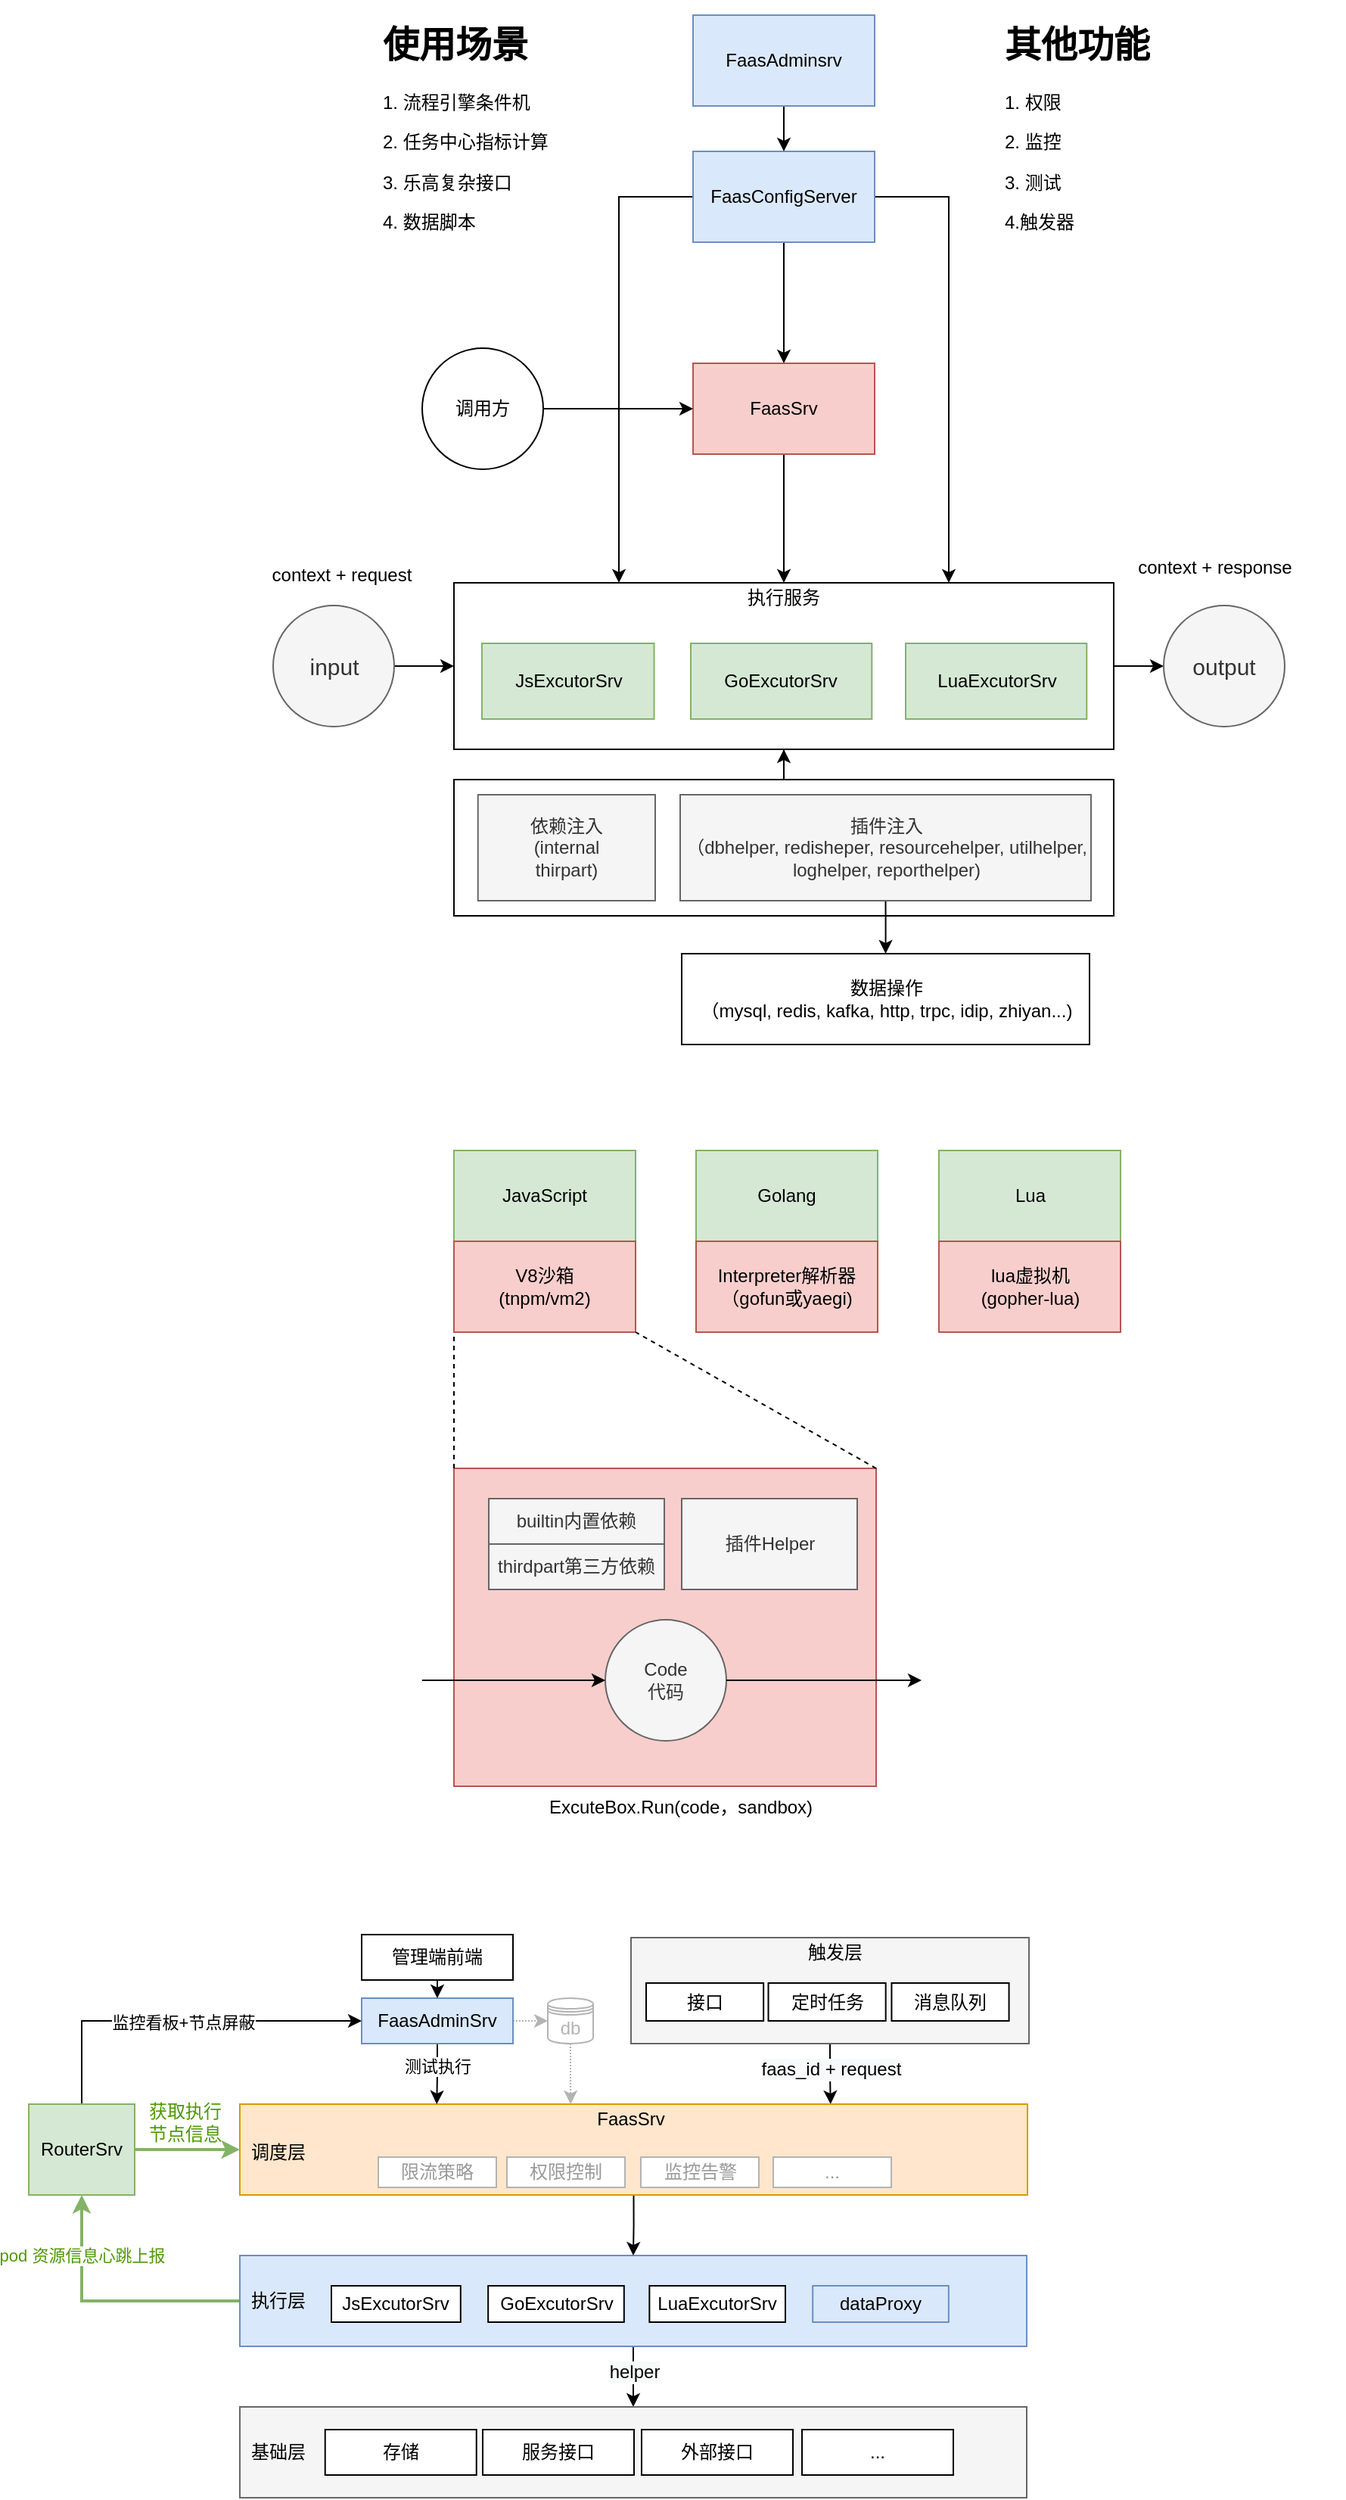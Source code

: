 <mxfile version="14.4.9" type="github">
  <diagram id="OLWQJMdd0GZBQvJl7Ah5" name="第 1 页">
    <mxGraphModel dx="981" dy="526" grid="1" gridSize="10" guides="1" tooltips="1" connect="1" arrows="1" fold="1" page="1" pageScale="1" pageWidth="827" pageHeight="1169" math="0" shadow="0">
      <root>
        <mxCell id="0" />
        <mxCell id="1" parent="0" />
        <mxCell id="CMRHBEQEcgiSeav-4flf-11" style="edgeStyle=orthogonalEdgeStyle;rounded=0;orthogonalLoop=1;jettySize=auto;html=1;exitX=1;exitY=0.5;exitDx=0;exitDy=0;" parent="1" source="CMRHBEQEcgiSeav-4flf-7" target="UxoHD04tg5Q-O8OyDqUi-3" edge="1">
          <mxGeometry relative="1" as="geometry" />
        </mxCell>
        <mxCell id="CMRHBEQEcgiSeav-4flf-7" value="" style="rounded=0;whiteSpace=wrap;html=1;" parent="1" vertex="1">
          <mxGeometry x="391" y="935" width="436" height="110" as="geometry" />
        </mxCell>
        <mxCell id="CMRHBEQEcgiSeav-4flf-8" style="edgeStyle=orthogonalEdgeStyle;rounded=0;orthogonalLoop=1;jettySize=auto;html=1;exitX=0.5;exitY=0;exitDx=0;exitDy=0;" parent="1" source="CMRHBEQEcgiSeav-4flf-6" target="CMRHBEQEcgiSeav-4flf-7" edge="1">
          <mxGeometry relative="1" as="geometry" />
        </mxCell>
        <mxCell id="CMRHBEQEcgiSeav-4flf-6" value="" style="rounded=0;whiteSpace=wrap;html=1;" parent="1" vertex="1">
          <mxGeometry x="391" y="1065" width="436" height="90" as="geometry" />
        </mxCell>
        <mxCell id="CMRHBEQEcgiSeav-4flf-10" style="edgeStyle=orthogonalEdgeStyle;rounded=0;orthogonalLoop=1;jettySize=auto;html=1;exitX=1;exitY=0.5;exitDx=0;exitDy=0;" parent="1" source="UxoHD04tg5Q-O8OyDqUi-2" target="CMRHBEQEcgiSeav-4flf-7" edge="1">
          <mxGeometry relative="1" as="geometry" />
        </mxCell>
        <mxCell id="UxoHD04tg5Q-O8OyDqUi-2" value="input" style="ellipse;whiteSpace=wrap;html=1;aspect=fixed;fontSize=15;fillColor=#f5f5f5;strokeColor=#666666;fontColor=#333333;" parent="1" vertex="1">
          <mxGeometry x="271.5" y="950" width="80" height="80" as="geometry" />
        </mxCell>
        <mxCell id="UxoHD04tg5Q-O8OyDqUi-3" value="output" style="ellipse;whiteSpace=wrap;html=1;aspect=fixed;fontSize=15;fillColor=#f5f5f5;strokeColor=#666666;fontColor=#333333;" parent="1" vertex="1">
          <mxGeometry x="860" y="950" width="80" height="80" as="geometry" />
        </mxCell>
        <mxCell id="UxoHD04tg5Q-O8OyDqUi-17" value="context + request" style="text;html=1;strokeColor=none;fillColor=none;align=center;verticalAlign=middle;whiteSpace=wrap;rounded=0;fontSize=12;" parent="1" vertex="1">
          <mxGeometry x="231.5" y="920" width="170" height="20" as="geometry" />
        </mxCell>
        <mxCell id="UxoHD04tg5Q-O8OyDqUi-18" value="context + response" style="text;html=1;strokeColor=none;fillColor=none;align=center;verticalAlign=middle;whiteSpace=wrap;rounded=0;fontSize=12;" parent="1" vertex="1">
          <mxGeometry x="809.15" y="915" width="170" height="20" as="geometry" />
        </mxCell>
        <mxCell id="CMRHBEQEcgiSeav-4flf-12" style="edgeStyle=orthogonalEdgeStyle;rounded=0;orthogonalLoop=1;jettySize=auto;html=1;exitX=0.5;exitY=1;exitDx=0;exitDy=0;entryX=0.5;entryY=0;entryDx=0;entryDy=0;" parent="1" source="UxoHD04tg5Q-O8OyDqUi-20" target="CMRHBEQEcgiSeav-4flf-9" edge="1">
          <mxGeometry relative="1" as="geometry" />
        </mxCell>
        <mxCell id="UxoHD04tg5Q-O8OyDqUi-20" value="FaasSrv" style="rounded=0;whiteSpace=wrap;html=1;fontSize=12;fillColor=#f8cecc;strokeColor=#b85450;" parent="1" vertex="1">
          <mxGeometry x="549" y="790" width="120" height="60" as="geometry" />
        </mxCell>
        <mxCell id="CMRHBEQEcgiSeav-4flf-15" style="edgeStyle=orthogonalEdgeStyle;rounded=0;orthogonalLoop=1;jettySize=auto;html=1;exitX=0.5;exitY=1;exitDx=0;exitDy=0;" parent="1" source="UxoHD04tg5Q-O8OyDqUi-21" target="UxoHD04tg5Q-O8OyDqUi-20" edge="1">
          <mxGeometry relative="1" as="geometry" />
        </mxCell>
        <mxCell id="CMRHBEQEcgiSeav-4flf-16" style="edgeStyle=orthogonalEdgeStyle;rounded=0;orthogonalLoop=1;jettySize=auto;html=1;exitX=1;exitY=0.5;exitDx=0;exitDy=0;entryX=0.75;entryY=0;entryDx=0;entryDy=0;" parent="1" source="UxoHD04tg5Q-O8OyDqUi-21" target="CMRHBEQEcgiSeav-4flf-7" edge="1">
          <mxGeometry relative="1" as="geometry" />
        </mxCell>
        <mxCell id="CMRHBEQEcgiSeav-4flf-17" style="edgeStyle=orthogonalEdgeStyle;rounded=0;orthogonalLoop=1;jettySize=auto;html=1;exitX=0;exitY=0.5;exitDx=0;exitDy=0;entryX=0.25;entryY=0;entryDx=0;entryDy=0;" parent="1" source="UxoHD04tg5Q-O8OyDqUi-21" target="CMRHBEQEcgiSeav-4flf-7" edge="1">
          <mxGeometry relative="1" as="geometry">
            <Array as="points">
              <mxPoint x="500" y="680" />
            </Array>
          </mxGeometry>
        </mxCell>
        <mxCell id="UxoHD04tg5Q-O8OyDqUi-21" value="FaasConfigServer" style="rounded=0;whiteSpace=wrap;html=1;fontSize=12;fillColor=#dae8fc;strokeColor=#6c8ebf;" parent="1" vertex="1">
          <mxGeometry x="549" y="650" width="120" height="60" as="geometry" />
        </mxCell>
        <mxCell id="CMRHBEQEcgiSeav-4flf-3" value="依赖注入&lt;br&gt;(internal&lt;br&gt;thirpart)" style="rounded=0;whiteSpace=wrap;html=1;fontSize=12;fillColor=#f5f5f5;strokeColor=#666666;fontColor=#333333;" parent="1" vertex="1">
          <mxGeometry x="406.87" y="1075" width="117.13" height="70" as="geometry" />
        </mxCell>
        <mxCell id="CMRHBEQEcgiSeav-4flf-23" style="edgeStyle=orthogonalEdgeStyle;rounded=0;orthogonalLoop=1;jettySize=auto;html=1;exitX=0.5;exitY=1;exitDx=0;exitDy=0;" parent="1" source="CMRHBEQEcgiSeav-4flf-4" target="CMRHBEQEcgiSeav-4flf-22" edge="1">
          <mxGeometry relative="1" as="geometry" />
        </mxCell>
        <mxCell id="CMRHBEQEcgiSeav-4flf-4" value="插件注入&lt;br&gt;（dbhelper, redisheper, resourcehelper, utilhelper, loghelper, reporthelper)" style="rounded=0;whiteSpace=wrap;html=1;fontSize=12;fillColor=#f5f5f5;strokeColor=#666666;fontColor=#333333;" parent="1" vertex="1">
          <mxGeometry x="540.5" y="1075" width="271.5" height="70" as="geometry" />
        </mxCell>
        <mxCell id="UxoHD04tg5Q-O8OyDqUi-5" value="JsExcutorSrv" style="rounded=0;whiteSpace=wrap;html=1;fillColor=#d5e8d4;strokeColor=#82b366;" parent="1" vertex="1">
          <mxGeometry x="409.5" y="975" width="113.763" height="50" as="geometry" />
        </mxCell>
        <mxCell id="CMRHBEQEcgiSeav-4flf-1" value="GoExcutorSrv" style="rounded=0;whiteSpace=wrap;html=1;fillColor=#d5e8d4;strokeColor=#82b366;" parent="1" vertex="1">
          <mxGeometry x="547.498" y="975" width="119.648" height="50" as="geometry" />
        </mxCell>
        <mxCell id="CMRHBEQEcgiSeav-4flf-2" value="LuaExcutorSrv" style="rounded=0;whiteSpace=wrap;html=1;fillColor=#d5e8d4;strokeColor=#82b366;" parent="1" vertex="1">
          <mxGeometry x="689.502" y="975" width="119.648" height="50" as="geometry" />
        </mxCell>
        <mxCell id="CMRHBEQEcgiSeav-4flf-9" value="执行服务" style="text;html=1;strokeColor=none;fillColor=none;align=center;verticalAlign=middle;whiteSpace=wrap;rounded=0;" parent="1" vertex="1">
          <mxGeometry x="584" y="935" width="50" height="20" as="geometry" />
        </mxCell>
        <mxCell id="CMRHBEQEcgiSeav-4flf-19" style="edgeStyle=orthogonalEdgeStyle;rounded=0;orthogonalLoop=1;jettySize=auto;html=1;exitX=0.5;exitY=1;exitDx=0;exitDy=0;" parent="1" source="CMRHBEQEcgiSeav-4flf-18" target="UxoHD04tg5Q-O8OyDqUi-21" edge="1">
          <mxGeometry relative="1" as="geometry" />
        </mxCell>
        <mxCell id="CMRHBEQEcgiSeav-4flf-18" value="FaasAdminsrv" style="rounded=0;whiteSpace=wrap;html=1;fontSize=12;fillColor=#dae8fc;strokeColor=#6c8ebf;" parent="1" vertex="1">
          <mxGeometry x="549" y="560" width="120" height="60" as="geometry" />
        </mxCell>
        <mxCell id="CMRHBEQEcgiSeav-4flf-21" style="edgeStyle=orthogonalEdgeStyle;rounded=0;orthogonalLoop=1;jettySize=auto;html=1;exitX=1;exitY=0.5;exitDx=0;exitDy=0;" parent="1" source="CMRHBEQEcgiSeav-4flf-20" target="UxoHD04tg5Q-O8OyDqUi-20" edge="1">
          <mxGeometry relative="1" as="geometry" />
        </mxCell>
        <mxCell id="CMRHBEQEcgiSeav-4flf-20" value="调用方" style="ellipse;whiteSpace=wrap;html=1;aspect=fixed;" parent="1" vertex="1">
          <mxGeometry x="370" y="780" width="80" height="80" as="geometry" />
        </mxCell>
        <mxCell id="CMRHBEQEcgiSeav-4flf-22" value="数据操作&lt;br&gt;（mysql, redis, kafka, http, trpc, idip, zhiyan...)" style="rounded=0;whiteSpace=wrap;html=1;" parent="1" vertex="1">
          <mxGeometry x="541.5" y="1180" width="269.5" height="60" as="geometry" />
        </mxCell>
        <mxCell id="pfZ5TkLtPLS2MDY2k81m-2" value="JavaScript" style="rounded=0;whiteSpace=wrap;html=1;fillColor=#d5e8d4;strokeColor=#82b366;" parent="1" vertex="1">
          <mxGeometry x="391" y="1310" width="120" height="60" as="geometry" />
        </mxCell>
        <mxCell id="pfZ5TkLtPLS2MDY2k81m-4" value="Golang" style="rounded=0;whiteSpace=wrap;html=1;fillColor=#d5e8d4;strokeColor=#82b366;" parent="1" vertex="1">
          <mxGeometry x="551" y="1310" width="120" height="60" as="geometry" />
        </mxCell>
        <mxCell id="pfZ5TkLtPLS2MDY2k81m-6" value="Lua" style="rounded=0;whiteSpace=wrap;html=1;fillColor=#d5e8d4;strokeColor=#82b366;" parent="1" vertex="1">
          <mxGeometry x="711.5" y="1310" width="120" height="60" as="geometry" />
        </mxCell>
        <mxCell id="pfZ5TkLtPLS2MDY2k81m-7" value="" style="group" parent="1" vertex="1" connectable="0">
          <mxGeometry x="391" y="1370" width="440.5" height="60" as="geometry" />
        </mxCell>
        <mxCell id="pfZ5TkLtPLS2MDY2k81m-1" value="V8沙箱&lt;br&gt;(tnpm/vm2)" style="rounded=0;whiteSpace=wrap;html=1;fillColor=#f8cecc;strokeColor=#b85450;" parent="pfZ5TkLtPLS2MDY2k81m-7" vertex="1">
          <mxGeometry width="120" height="60" as="geometry" />
        </mxCell>
        <mxCell id="pfZ5TkLtPLS2MDY2k81m-3" value="Interpreter解析器&lt;br&gt;（gofun或yaegi)" style="rounded=0;whiteSpace=wrap;html=1;fillColor=#f8cecc;strokeColor=#b85450;" parent="pfZ5TkLtPLS2MDY2k81m-7" vertex="1">
          <mxGeometry x="160" width="120" height="60" as="geometry" />
        </mxCell>
        <mxCell id="pfZ5TkLtPLS2MDY2k81m-5" value="lua虚拟机&lt;br&gt;(gopher-lua)" style="rounded=0;whiteSpace=wrap;html=1;fillColor=#f8cecc;strokeColor=#b85450;" parent="pfZ5TkLtPLS2MDY2k81m-7" vertex="1">
          <mxGeometry x="320.5" width="120" height="60" as="geometry" />
        </mxCell>
        <mxCell id="pfZ5TkLtPLS2MDY2k81m-9" value="&lt;h1&gt;其他功能&lt;/h1&gt;&lt;p&gt;1. 权限&lt;/p&gt;&lt;p&gt;2. 监控&lt;/p&gt;&lt;p&gt;3. 测试&lt;/p&gt;&lt;p&gt;4.触发器&lt;/p&gt;" style="text;html=1;strokeColor=none;fillColor=none;spacing=5;spacingTop=-20;whiteSpace=wrap;overflow=hidden;rounded=0;" parent="1" vertex="1">
          <mxGeometry x="750" y="560" width="190" height="150" as="geometry" />
        </mxCell>
        <mxCell id="pfZ5TkLtPLS2MDY2k81m-10" value="&lt;h1&gt;使用场景&lt;/h1&gt;&lt;p&gt;1. 流程引擎条件机&lt;/p&gt;&lt;p&gt;2. 任务中心指标计算&lt;/p&gt;&lt;p&gt;3. 乐高复杂接口&lt;/p&gt;&lt;p&gt;4. 数据脚本&lt;/p&gt;" style="text;html=1;strokeColor=none;fillColor=none;spacing=5;spacingTop=-20;whiteSpace=wrap;overflow=hidden;rounded=0;" parent="1" vertex="1">
          <mxGeometry x="339" y="560" width="149" height="150" as="geometry" />
        </mxCell>
        <mxCell id="pfZ5TkLtPLS2MDY2k81m-12" value="" style="rounded=0;whiteSpace=wrap;html=1;fillColor=#f8cecc;strokeColor=#b85450;" parent="1" vertex="1">
          <mxGeometry x="391" y="1520" width="279" height="210" as="geometry" />
        </mxCell>
        <mxCell id="pfZ5TkLtPLS2MDY2k81m-14" value="ExcuteBox.Run(code，sandbox)" style="text;html=1;strokeColor=none;fillColor=none;align=center;verticalAlign=middle;whiteSpace=wrap;rounded=0;" parent="1" vertex="1">
          <mxGeometry x="450" y="1734" width="182" height="20" as="geometry" />
        </mxCell>
        <mxCell id="pfZ5TkLtPLS2MDY2k81m-15" value="builtin内置依赖" style="rounded=0;whiteSpace=wrap;html=1;fillColor=#f5f5f5;strokeColor=#666666;fontColor=#333333;" parent="1" vertex="1">
          <mxGeometry x="414" y="1540" width="116" height="30" as="geometry" />
        </mxCell>
        <mxCell id="pfZ5TkLtPLS2MDY2k81m-18" value="thirdpart第三方依赖" style="rounded=0;whiteSpace=wrap;html=1;fillColor=#f5f5f5;strokeColor=#666666;fontColor=#333333;" parent="1" vertex="1">
          <mxGeometry x="414" y="1570" width="116" height="30" as="geometry" />
        </mxCell>
        <mxCell id="pfZ5TkLtPLS2MDY2k81m-19" value="插件Helper" style="rounded=0;whiteSpace=wrap;html=1;fillColor=#f5f5f5;strokeColor=#666666;fontColor=#333333;" parent="1" vertex="1">
          <mxGeometry x="541.5" y="1540" width="116" height="60" as="geometry" />
        </mxCell>
        <mxCell id="pfZ5TkLtPLS2MDY2k81m-20" value="Code&lt;br&gt;代码" style="ellipse;whiteSpace=wrap;html=1;aspect=fixed;fillColor=#f5f5f5;strokeColor=#666666;fontColor=#333333;" parent="1" vertex="1">
          <mxGeometry x="491" y="1620" width="80" height="80" as="geometry" />
        </mxCell>
        <mxCell id="pfZ5TkLtPLS2MDY2k81m-21" value="" style="endArrow=classic;html=1;entryX=0;entryY=0.5;entryDx=0;entryDy=0;" parent="1" target="pfZ5TkLtPLS2MDY2k81m-20" edge="1">
          <mxGeometry width="50" height="50" relative="1" as="geometry">
            <mxPoint x="370" y="1660" as="sourcePoint" />
            <mxPoint x="370" y="1650" as="targetPoint" />
          </mxGeometry>
        </mxCell>
        <mxCell id="pfZ5TkLtPLS2MDY2k81m-22" value="" style="endArrow=classic;html=1;exitX=1;exitY=0.5;exitDx=0;exitDy=0;" parent="1" source="pfZ5TkLtPLS2MDY2k81m-20" edge="1">
          <mxGeometry width="50" height="50" relative="1" as="geometry">
            <mxPoint x="680" y="1690" as="sourcePoint" />
            <mxPoint x="700" y="1660" as="targetPoint" />
          </mxGeometry>
        </mxCell>
        <mxCell id="pfZ5TkLtPLS2MDY2k81m-25" value="" style="endArrow=none;dashed=1;html=1;entryX=0;entryY=1;entryDx=0;entryDy=0;exitX=0;exitY=0;exitDx=0;exitDy=0;" parent="1" source="pfZ5TkLtPLS2MDY2k81m-12" target="pfZ5TkLtPLS2MDY2k81m-1" edge="1">
          <mxGeometry width="50" height="50" relative="1" as="geometry">
            <mxPoint x="330" y="1510" as="sourcePoint" />
            <mxPoint x="380" y="1460" as="targetPoint" />
          </mxGeometry>
        </mxCell>
        <mxCell id="pfZ5TkLtPLS2MDY2k81m-26" value="" style="endArrow=none;dashed=1;html=1;entryX=1;entryY=1;entryDx=0;entryDy=0;exitX=1;exitY=0;exitDx=0;exitDy=0;" parent="1" source="pfZ5TkLtPLS2MDY2k81m-12" target="pfZ5TkLtPLS2MDY2k81m-1" edge="1">
          <mxGeometry width="50" height="50" relative="1" as="geometry">
            <mxPoint x="300" y="1530" as="sourcePoint" />
            <mxPoint x="350" y="1480" as="targetPoint" />
          </mxGeometry>
        </mxCell>
        <mxCell id="gpSYbSqz9sT6_d6u6PUT-2" style="edgeStyle=orthogonalEdgeStyle;rounded=0;orthogonalLoop=1;jettySize=auto;html=1;exitX=0.5;exitY=1;exitDx=0;exitDy=0;entryX=0.75;entryY=0;entryDx=0;entryDy=0;" edge="1" parent="1" source="IqT8eU0gc5ELSn8c8THs-1" target="gpSYbSqz9sT6_d6u6PUT-1">
          <mxGeometry relative="1" as="geometry" />
        </mxCell>
        <mxCell id="gpSYbSqz9sT6_d6u6PUT-71" value="&lt;span style=&quot;font-size: 12px ; background-color: rgb(248 , 249 , 250)&quot;&gt;faas_id + request&lt;/span&gt;" style="edgeLabel;html=1;align=center;verticalAlign=middle;resizable=0;points=[];fontColor=#000000;" vertex="1" connectable="0" parent="gpSYbSqz9sT6_d6u6PUT-2">
          <mxGeometry x="-0.191" relative="1" as="geometry">
            <mxPoint as="offset" />
          </mxGeometry>
        </mxCell>
        <mxCell id="IqT8eU0gc5ELSn8c8THs-1" value="" style="rounded=0;whiteSpace=wrap;html=1;fillColor=#f5f5f5;strokeColor=#666666;fontColor=#333333;" parent="1" vertex="1">
          <mxGeometry x="508" y="1830" width="263" height="70" as="geometry" />
        </mxCell>
        <mxCell id="gpSYbSqz9sT6_d6u6PUT-11" style="edgeStyle=orthogonalEdgeStyle;rounded=0;orthogonalLoop=1;jettySize=auto;html=1;exitX=0.5;exitY=1;exitDx=0;exitDy=0;entryX=0.5;entryY=0;entryDx=0;entryDy=0;" edge="1" parent="1" source="IqT8eU0gc5ELSn8c8THs-2" target="IqT8eU0gc5ELSn8c8THs-3">
          <mxGeometry relative="1" as="geometry">
            <Array as="points">
              <mxPoint x="510" y="2120" />
              <mxPoint x="510" y="2120" />
            </Array>
          </mxGeometry>
        </mxCell>
        <mxCell id="gpSYbSqz9sT6_d6u6PUT-72" value="&lt;span style=&quot;font-size: 12px ; background-color: rgb(248 , 249 , 250)&quot;&gt;helper&lt;/span&gt;" style="edgeLabel;html=1;align=center;verticalAlign=middle;resizable=0;points=[];fontColor=#000000;" vertex="1" connectable="0" parent="gpSYbSqz9sT6_d6u6PUT-11">
          <mxGeometry x="-0.156" relative="1" as="geometry">
            <mxPoint as="offset" />
          </mxGeometry>
        </mxCell>
        <mxCell id="gpSYbSqz9sT6_d6u6PUT-46" style="edgeStyle=orthogonalEdgeStyle;rounded=0;orthogonalLoop=1;jettySize=auto;html=1;exitX=0;exitY=0.5;exitDx=0;exitDy=0;fontColor=#999999;fillColor=#d5e8d4;strokeColor=#82b366;strokeWidth=2;" edge="1" parent="1" source="IqT8eU0gc5ELSn8c8THs-2" target="gpSYbSqz9sT6_d6u6PUT-38">
          <mxGeometry relative="1" as="geometry" />
        </mxCell>
        <mxCell id="gpSYbSqz9sT6_d6u6PUT-47" value="&lt;font&gt;pod 资源信息心跳上报&lt;/font&gt;" style="edgeLabel;html=1;align=center;verticalAlign=middle;resizable=0;points=[];fontColor=#4D9900;" vertex="1" connectable="0" parent="gpSYbSqz9sT6_d6u6PUT-46">
          <mxGeometry x="0.28" relative="1" as="geometry">
            <mxPoint y="-23" as="offset" />
          </mxGeometry>
        </mxCell>
        <mxCell id="IqT8eU0gc5ELSn8c8THs-2" value="" style="rounded=0;whiteSpace=wrap;html=1;fillColor=#dae8fc;strokeColor=#6c8ebf;" parent="1" vertex="1">
          <mxGeometry x="249.5" y="2040" width="520" height="60" as="geometry" />
        </mxCell>
        <mxCell id="IqT8eU0gc5ELSn8c8THs-3" value="" style="rounded=0;whiteSpace=wrap;html=1;fillColor=#f5f5f5;strokeColor=#666666;fontColor=#333333;" parent="1" vertex="1">
          <mxGeometry x="249.5" y="2140" width="520" height="60" as="geometry" />
        </mxCell>
        <mxCell id="IqT8eU0gc5ELSn8c8THs-4" value="触发层" style="text;html=1;strokeColor=none;fillColor=none;align=center;verticalAlign=middle;whiteSpace=wrap;rounded=0;" parent="1" vertex="1">
          <mxGeometry x="623" y="1830" width="40" height="20" as="geometry" />
        </mxCell>
        <mxCell id="IqT8eU0gc5ELSn8c8THs-5" value="执行层" style="text;html=1;strokeColor=none;fillColor=none;align=center;verticalAlign=middle;whiteSpace=wrap;rounded=0;" parent="1" vertex="1">
          <mxGeometry x="254.5" y="2060" width="40" height="20" as="geometry" />
        </mxCell>
        <mxCell id="IqT8eU0gc5ELSn8c8THs-6" value="基础层" style="text;html=1;strokeColor=none;fillColor=none;align=center;verticalAlign=middle;whiteSpace=wrap;rounded=0;" parent="1" vertex="1">
          <mxGeometry x="254.5" y="2160" width="40" height="20" as="geometry" />
        </mxCell>
        <mxCell id="IqT8eU0gc5ELSn8c8THs-15" value="" style="group" parent="1" vertex="1" connectable="0">
          <mxGeometry x="310" y="2060" width="300" height="24" as="geometry" />
        </mxCell>
        <mxCell id="IqT8eU0gc5ELSn8c8THs-12" value="JsExcutorSrv" style="rounded=0;whiteSpace=wrap;html=1;" parent="IqT8eU0gc5ELSn8c8THs-15" vertex="1">
          <mxGeometry width="85.397" height="24" as="geometry" />
        </mxCell>
        <mxCell id="IqT8eU0gc5ELSn8c8THs-13" value="GoExcutorSrv" style="rounded=0;whiteSpace=wrap;html=1;" parent="IqT8eU0gc5ELSn8c8THs-15" vertex="1">
          <mxGeometry x="103.589" width="89.814" height="24" as="geometry" />
        </mxCell>
        <mxCell id="IqT8eU0gc5ELSn8c8THs-14" value="LuaExcutorSrv" style="rounded=0;whiteSpace=wrap;html=1;" parent="IqT8eU0gc5ELSn8c8THs-15" vertex="1">
          <mxGeometry x="210.186" width="89.814" height="24" as="geometry" />
        </mxCell>
        <mxCell id="IqT8eU0gc5ELSn8c8THs-17" value="存储" style="rounded=0;whiteSpace=wrap;html=1;" parent="1" vertex="1">
          <mxGeometry x="305.87" y="2155" width="100" height="30" as="geometry" />
        </mxCell>
        <mxCell id="IqT8eU0gc5ELSn8c8THs-18" value="服务接口" style="rounded=0;whiteSpace=wrap;html=1;" parent="1" vertex="1">
          <mxGeometry x="410" y="2155" width="100" height="30" as="geometry" />
        </mxCell>
        <mxCell id="IqT8eU0gc5ELSn8c8THs-19" value="外部接口" style="rounded=0;whiteSpace=wrap;html=1;" parent="1" vertex="1">
          <mxGeometry x="515" y="2155" width="100" height="30" as="geometry" />
        </mxCell>
        <mxCell id="IqT8eU0gc5ELSn8c8THs-20" value="..." style="rounded=0;whiteSpace=wrap;html=1;" parent="1" vertex="1">
          <mxGeometry x="621" y="2155" width="100" height="30" as="geometry" />
        </mxCell>
        <mxCell id="gpSYbSqz9sT6_d6u6PUT-6" style="edgeStyle=orthogonalEdgeStyle;rounded=0;orthogonalLoop=1;jettySize=auto;html=1;exitX=0.5;exitY=1;exitDx=0;exitDy=0;entryX=0.5;entryY=0;entryDx=0;entryDy=0;" edge="1" parent="1" source="gpSYbSqz9sT6_d6u6PUT-1" target="IqT8eU0gc5ELSn8c8THs-2">
          <mxGeometry relative="1" as="geometry" />
        </mxCell>
        <mxCell id="gpSYbSqz9sT6_d6u6PUT-1" value="" style="rounded=0;whiteSpace=wrap;html=1;fillColor=#ffe6cc;strokeColor=#d79b00;" vertex="1" parent="1">
          <mxGeometry x="249.5" y="1940" width="520.5" height="60" as="geometry" />
        </mxCell>
        <mxCell id="gpSYbSqz9sT6_d6u6PUT-17" style="edgeStyle=orthogonalEdgeStyle;rounded=0;orthogonalLoop=1;jettySize=auto;html=1;exitX=0.5;exitY=1;exitDx=0;exitDy=0;entryX=0.25;entryY=0;entryDx=0;entryDy=0;" edge="1" parent="1" source="gpSYbSqz9sT6_d6u6PUT-7" target="gpSYbSqz9sT6_d6u6PUT-1">
          <mxGeometry relative="1" as="geometry" />
        </mxCell>
        <mxCell id="gpSYbSqz9sT6_d6u6PUT-18" value="测试执行" style="edgeLabel;html=1;align=center;verticalAlign=middle;resizable=0;points=[];" vertex="1" connectable="0" parent="gpSYbSqz9sT6_d6u6PUT-17">
          <mxGeometry x="-0.4" relative="1" as="geometry">
            <mxPoint y="3" as="offset" />
          </mxGeometry>
        </mxCell>
        <mxCell id="gpSYbSqz9sT6_d6u6PUT-79" style="edgeStyle=orthogonalEdgeStyle;rounded=0;orthogonalLoop=1;jettySize=auto;html=1;exitX=1;exitY=0.5;exitDx=0;exitDy=0;entryX=0;entryY=0.5;entryDx=0;entryDy=0;strokeWidth=1;fontColor=#4D9900;dashed=1;dashPattern=1 1;strokeColor=#B3B3B3;" edge="1" parent="1" source="gpSYbSqz9sT6_d6u6PUT-7" target="gpSYbSqz9sT6_d6u6PUT-78">
          <mxGeometry relative="1" as="geometry" />
        </mxCell>
        <mxCell id="gpSYbSqz9sT6_d6u6PUT-7" value="FaasAdminSrv" style="rounded=0;whiteSpace=wrap;html=1;fillColor=#dae8fc;strokeColor=#6c8ebf;" vertex="1" parent="1">
          <mxGeometry x="330" y="1870" width="100" height="30" as="geometry" />
        </mxCell>
        <mxCell id="gpSYbSqz9sT6_d6u6PUT-67" style="edgeStyle=orthogonalEdgeStyle;rounded=0;orthogonalLoop=1;jettySize=auto;html=1;exitX=0.5;exitY=1;exitDx=0;exitDy=0;entryX=0.5;entryY=0;entryDx=0;entryDy=0;strokeWidth=1;fontColor=#000000;" edge="1" parent="1" source="gpSYbSqz9sT6_d6u6PUT-8" target="gpSYbSqz9sT6_d6u6PUT-7">
          <mxGeometry relative="1" as="geometry" />
        </mxCell>
        <mxCell id="gpSYbSqz9sT6_d6u6PUT-8" value="管理端前端" style="rounded=0;whiteSpace=wrap;html=1;" vertex="1" parent="1">
          <mxGeometry x="330" y="1828" width="100" height="30" as="geometry" />
        </mxCell>
        <mxCell id="gpSYbSqz9sT6_d6u6PUT-14" value="限流策略" style="rounded=0;whiteSpace=wrap;html=1;fontColor=#999999;strokeColor=#B3B3B3;" vertex="1" parent="1">
          <mxGeometry x="341" y="1975" width="78" height="20" as="geometry" />
        </mxCell>
        <mxCell id="gpSYbSqz9sT6_d6u6PUT-15" value="权限控制" style="rounded=0;whiteSpace=wrap;html=1;fontColor=#999999;strokeColor=#B3B3B3;" vertex="1" parent="1">
          <mxGeometry x="426" y="1975" width="78" height="20" as="geometry" />
        </mxCell>
        <mxCell id="gpSYbSqz9sT6_d6u6PUT-16" value="监控告警" style="rounded=0;whiteSpace=wrap;html=1;fontColor=#999999;strokeColor=#B3B3B3;" vertex="1" parent="1">
          <mxGeometry x="514.5" y="1975" width="78" height="20" as="geometry" />
        </mxCell>
        <mxCell id="gpSYbSqz9sT6_d6u6PUT-19" value="FaasSrv" style="text;html=1;strokeColor=none;fillColor=none;align=center;verticalAlign=middle;whiteSpace=wrap;rounded=0;" vertex="1" parent="1">
          <mxGeometry x="488" y="1940" width="40" height="20" as="geometry" />
        </mxCell>
        <mxCell id="gpSYbSqz9sT6_d6u6PUT-20" value="..." style="rounded=0;whiteSpace=wrap;html=1;fontColor=#999999;strokeColor=#B3B3B3;" vertex="1" parent="1">
          <mxGeometry x="602" y="1975" width="78" height="20" as="geometry" />
        </mxCell>
        <mxCell id="gpSYbSqz9sT6_d6u6PUT-41" style="edgeStyle=orthogonalEdgeStyle;rounded=0;orthogonalLoop=1;jettySize=auto;html=1;exitX=1;exitY=0.5;exitDx=0;exitDy=0;fontColor=#999999;fillColor=#d5e8d4;strokeColor=#82b366;strokeWidth=2;" edge="1" parent="1" source="gpSYbSqz9sT6_d6u6PUT-38" target="gpSYbSqz9sT6_d6u6PUT-1">
          <mxGeometry relative="1" as="geometry" />
        </mxCell>
        <mxCell id="gpSYbSqz9sT6_d6u6PUT-68" style="edgeStyle=orthogonalEdgeStyle;rounded=0;orthogonalLoop=1;jettySize=auto;html=1;exitX=0.5;exitY=0;exitDx=0;exitDy=0;entryX=0;entryY=0.5;entryDx=0;entryDy=0;strokeWidth=1;fontColor=#000000;" edge="1" parent="1" source="gpSYbSqz9sT6_d6u6PUT-38" target="gpSYbSqz9sT6_d6u6PUT-7">
          <mxGeometry relative="1" as="geometry" />
        </mxCell>
        <mxCell id="gpSYbSqz9sT6_d6u6PUT-69" value="监控看板+节点屏蔽" style="edgeLabel;html=1;align=center;verticalAlign=middle;resizable=0;points=[];fontColor=#000000;" vertex="1" connectable="0" parent="gpSYbSqz9sT6_d6u6PUT-68">
          <mxGeometry x="0.011" y="-1" relative="1" as="geometry">
            <mxPoint as="offset" />
          </mxGeometry>
        </mxCell>
        <mxCell id="gpSYbSqz9sT6_d6u6PUT-38" value="RouterSrv" style="rounded=0;whiteSpace=wrap;html=1;fillColor=#d5e8d4;strokeColor=#82b366;" vertex="1" parent="1">
          <mxGeometry x="110" y="1940" width="70" height="60" as="geometry" />
        </mxCell>
        <mxCell id="gpSYbSqz9sT6_d6u6PUT-48" value="获取执行节点信息" style="text;html=1;strokeColor=none;fillColor=none;align=center;verticalAlign=middle;whiteSpace=wrap;rounded=0;fontColor=#4D9900;" vertex="1" parent="1">
          <mxGeometry x="184" y="1942" width="58.5" height="20" as="geometry" />
        </mxCell>
        <mxCell id="gpSYbSqz9sT6_d6u6PUT-55" value="" style="group" vertex="1" connectable="0" parent="1">
          <mxGeometry x="400" y="1860" width="322" height="40" as="geometry" />
        </mxCell>
        <mxCell id="IqT8eU0gc5ELSn8c8THs-7" value="接口" style="rounded=0;whiteSpace=wrap;html=1;" parent="gpSYbSqz9sT6_d6u6PUT-55" vertex="1">
          <mxGeometry x="118" width="77.566" height="25" as="geometry" />
        </mxCell>
        <mxCell id="IqT8eU0gc5ELSn8c8THs-8" value="定时任务" style="rounded=0;whiteSpace=wrap;html=1;" parent="gpSYbSqz9sT6_d6u6PUT-55" vertex="1">
          <mxGeometry x="198.77" width="77.566" height="25" as="geometry" />
        </mxCell>
        <mxCell id="IqT8eU0gc5ELSn8c8THs-9" value="消息队列" style="rounded=0;whiteSpace=wrap;html=1;" parent="gpSYbSqz9sT6_d6u6PUT-55" vertex="1">
          <mxGeometry x="280.214" width="77.566" height="25" as="geometry" />
        </mxCell>
        <mxCell id="gpSYbSqz9sT6_d6u6PUT-78" value="&lt;font color=&quot;#b3b3b3&quot;&gt;db&lt;/font&gt;" style="shape=datastore;whiteSpace=wrap;html=1;strokeColor=#B3B3B3;fontColor=#4D9900;align=center;" vertex="1" parent="gpSYbSqz9sT6_d6u6PUT-55">
          <mxGeometry x="53" y="10" width="30" height="30" as="geometry" />
        </mxCell>
        <mxCell id="gpSYbSqz9sT6_d6u6PUT-74" value="dataProxy" style="rounded=0;whiteSpace=wrap;html=1;fillColor=#dae8fc;strokeColor=#6c8ebf;" vertex="1" parent="1">
          <mxGeometry x="628.096" y="2060" width="89.814" height="24" as="geometry" />
        </mxCell>
        <mxCell id="gpSYbSqz9sT6_d6u6PUT-75" value="调度层" style="text;html=1;strokeColor=none;fillColor=none;align=center;verticalAlign=middle;whiteSpace=wrap;rounded=0;" vertex="1" parent="1">
          <mxGeometry x="254.5" y="1962" width="40" height="20" as="geometry" />
        </mxCell>
        <mxCell id="gpSYbSqz9sT6_d6u6PUT-81" style="edgeStyle=orthogonalEdgeStyle;rounded=0;orthogonalLoop=1;jettySize=auto;html=1;exitX=0.5;exitY=1;exitDx=0;exitDy=0;entryX=0.42;entryY=0;entryDx=0;entryDy=0;entryPerimeter=0;dashed=1;dashPattern=1 1;strokeWidth=1;fontColor=#4D9900;strokeColor=#B3B3B3;" edge="1" parent="1" source="gpSYbSqz9sT6_d6u6PUT-78" target="gpSYbSqz9sT6_d6u6PUT-1">
          <mxGeometry relative="1" as="geometry" />
        </mxCell>
      </root>
    </mxGraphModel>
  </diagram>
</mxfile>
